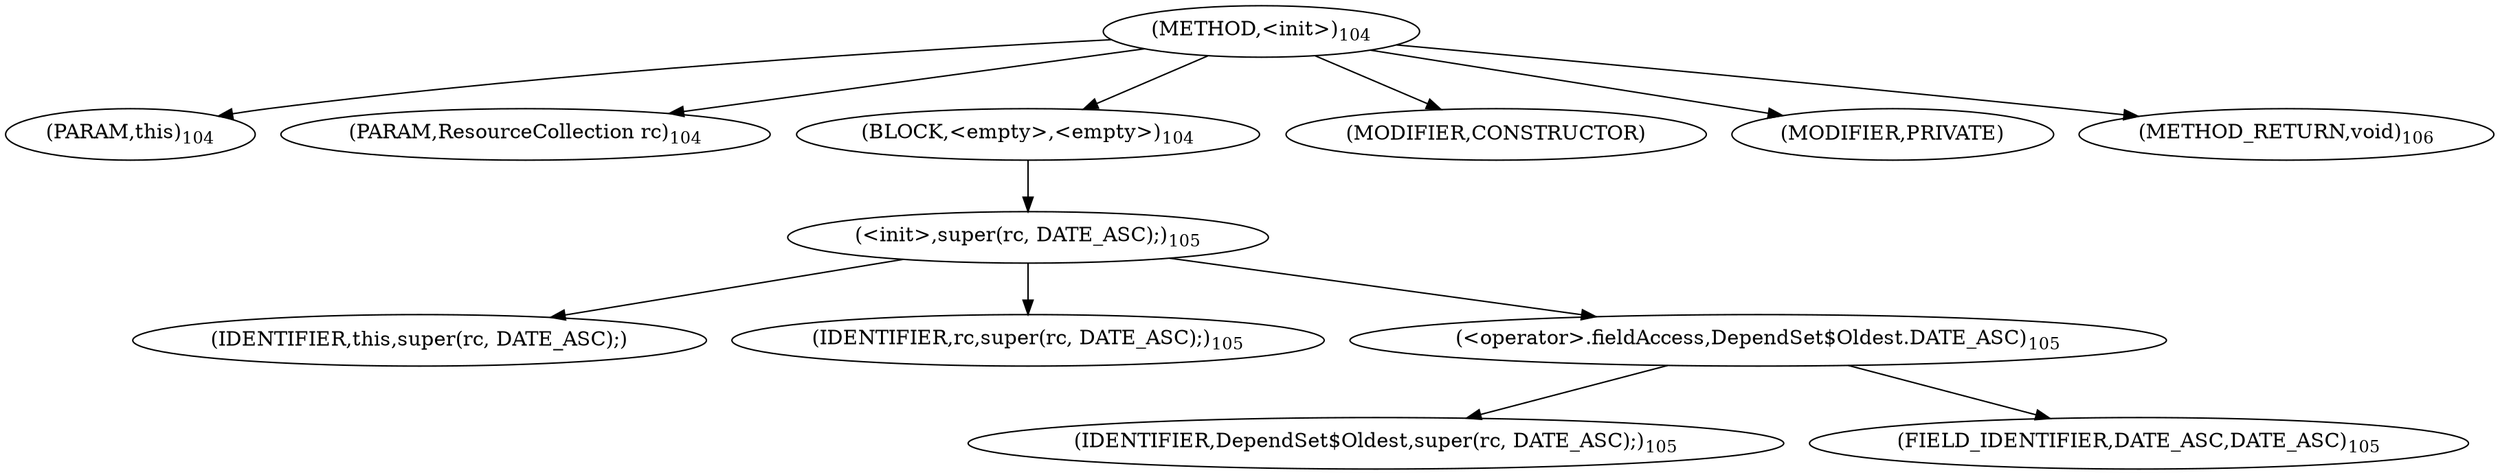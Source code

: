 digraph "&lt;init&gt;" {  
"117" [label = <(METHOD,&lt;init&gt;)<SUB>104</SUB>> ]
"10" [label = <(PARAM,this)<SUB>104</SUB>> ]
"118" [label = <(PARAM,ResourceCollection rc)<SUB>104</SUB>> ]
"119" [label = <(BLOCK,&lt;empty&gt;,&lt;empty&gt;)<SUB>104</SUB>> ]
"120" [label = <(&lt;init&gt;,super(rc, DATE_ASC);)<SUB>105</SUB>> ]
"9" [label = <(IDENTIFIER,this,super(rc, DATE_ASC);)> ]
"121" [label = <(IDENTIFIER,rc,super(rc, DATE_ASC);)<SUB>105</SUB>> ]
"122" [label = <(&lt;operator&gt;.fieldAccess,DependSet$Oldest.DATE_ASC)<SUB>105</SUB>> ]
"123" [label = <(IDENTIFIER,DependSet$Oldest,super(rc, DATE_ASC);)<SUB>105</SUB>> ]
"124" [label = <(FIELD_IDENTIFIER,DATE_ASC,DATE_ASC)<SUB>105</SUB>> ]
"125" [label = <(MODIFIER,CONSTRUCTOR)> ]
"126" [label = <(MODIFIER,PRIVATE)> ]
"127" [label = <(METHOD_RETURN,void)<SUB>106</SUB>> ]
  "117" -> "10" 
  "117" -> "118" 
  "117" -> "119" 
  "117" -> "125" 
  "117" -> "126" 
  "117" -> "127" 
  "119" -> "120" 
  "120" -> "9" 
  "120" -> "121" 
  "120" -> "122" 
  "122" -> "123" 
  "122" -> "124" 
}
